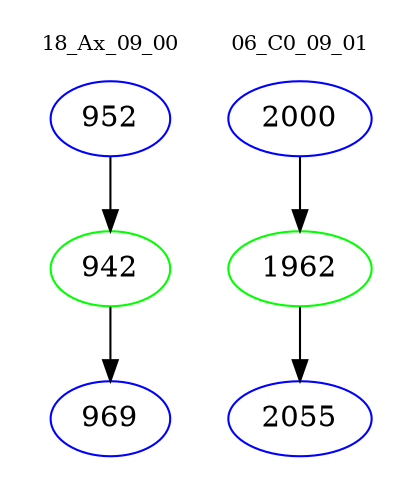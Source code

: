 digraph{
subgraph cluster_0 {
color = white
label = "18_Ax_09_00";
fontsize=10;
T0_952 [label="952", color="blue"]
T0_952 -> T0_942 [color="black"]
T0_942 [label="942", color="green"]
T0_942 -> T0_969 [color="black"]
T0_969 [label="969", color="blue"]
}
subgraph cluster_1 {
color = white
label = "06_C0_09_01";
fontsize=10;
T1_2000 [label="2000", color="blue"]
T1_2000 -> T1_1962 [color="black"]
T1_1962 [label="1962", color="green"]
T1_1962 -> T1_2055 [color="black"]
T1_2055 [label="2055", color="blue"]
}
}
